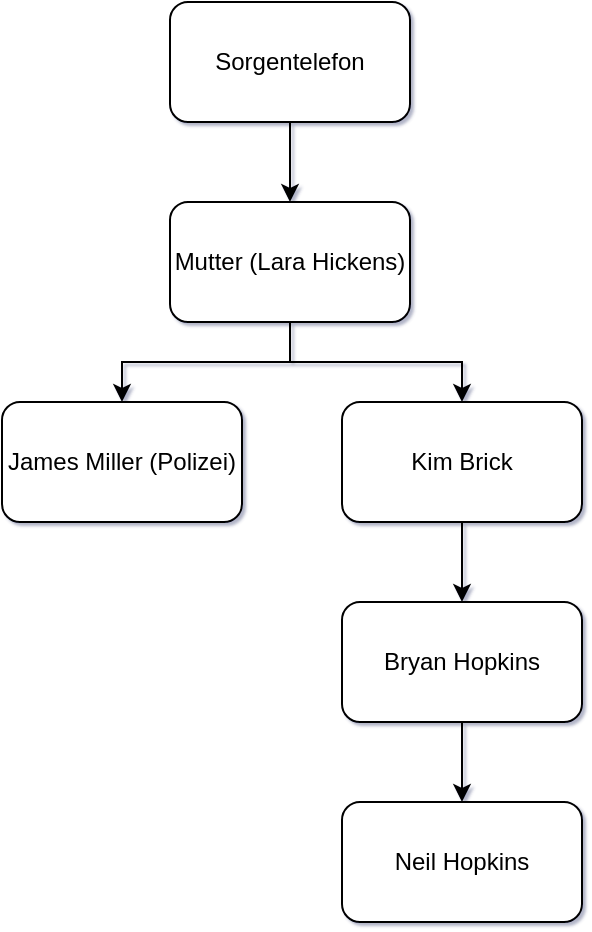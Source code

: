 <mxfile version="26.2.2">
  <diagram name="Seite-1" id="e8pxk-Sx8KkQyPLP6KwD">
    <mxGraphModel dx="1428" dy="841" grid="1" gridSize="10" guides="1" tooltips="1" connect="1" arrows="1" fold="1" page="1" pageScale="1" pageWidth="827" pageHeight="1169" math="0" shadow="1">
      <root>
        <mxCell id="0" />
        <mxCell id="1" parent="0" />
        <mxCell id="MVpUlsHbnZ6lfmsMkLoA-1" value="Sorgentelefon" style="rounded=1;whiteSpace=wrap;html=1;" parent="1" vertex="1">
          <mxGeometry x="354" y="20" width="120" height="60" as="geometry" />
        </mxCell>
        <mxCell id="MVpUlsHbnZ6lfmsMkLoA-3" value="Mutter (Lara Hickens)" style="rounded=1;whiteSpace=wrap;html=1;" parent="1" vertex="1">
          <mxGeometry x="354" y="120" width="120" height="60" as="geometry" />
        </mxCell>
        <mxCell id="MVpUlsHbnZ6lfmsMkLoA-7" value="" style="endArrow=classic;html=1;rounded=0;entryX=0.5;entryY=0;entryDx=0;entryDy=0;exitX=0.5;exitY=1;exitDx=0;exitDy=0;" parent="1" source="MVpUlsHbnZ6lfmsMkLoA-1" target="MVpUlsHbnZ6lfmsMkLoA-3" edge="1">
          <mxGeometry width="50" height="50" relative="1" as="geometry">
            <mxPoint x="380" y="120" as="sourcePoint" />
            <mxPoint x="430" y="70" as="targetPoint" />
          </mxGeometry>
        </mxCell>
        <mxCell id="MVpUlsHbnZ6lfmsMkLoA-8" value="" style="endArrow=classic;html=1;rounded=0;exitX=0.5;exitY=1;exitDx=0;exitDy=0;entryX=0.5;entryY=0;entryDx=0;entryDy=0;" parent="1" source="MVpUlsHbnZ6lfmsMkLoA-3" target="MVpUlsHbnZ6lfmsMkLoA-10" edge="1">
          <mxGeometry width="50" height="50" relative="1" as="geometry">
            <mxPoint x="380" y="290" as="sourcePoint" />
            <mxPoint x="330" y="220" as="targetPoint" />
            <Array as="points">
              <mxPoint x="414" y="200" />
              <mxPoint x="330" y="200" />
            </Array>
          </mxGeometry>
        </mxCell>
        <mxCell id="MVpUlsHbnZ6lfmsMkLoA-10" value="James Miller (Polizei)" style="rounded=1;whiteSpace=wrap;html=1;" parent="1" vertex="1">
          <mxGeometry x="270" y="220" width="120" height="60" as="geometry" />
        </mxCell>
        <mxCell id="OhZUVuU56-m4VcxkEXev-3" value="" style="edgeStyle=orthogonalEdgeStyle;rounded=0;orthogonalLoop=1;jettySize=auto;html=1;" edge="1" parent="1" source="MVpUlsHbnZ6lfmsMkLoA-12" target="OhZUVuU56-m4VcxkEXev-1">
          <mxGeometry relative="1" as="geometry" />
        </mxCell>
        <mxCell id="MVpUlsHbnZ6lfmsMkLoA-12" value="Kim Brick" style="rounded=1;whiteSpace=wrap;html=1;" parent="1" vertex="1">
          <mxGeometry x="440" y="220" width="120" height="60" as="geometry" />
        </mxCell>
        <mxCell id="MVpUlsHbnZ6lfmsMkLoA-13" value="" style="endArrow=classic;html=1;rounded=0;entryX=0.5;entryY=0;entryDx=0;entryDy=0;exitX=0.5;exitY=1;exitDx=0;exitDy=0;" parent="1" source="MVpUlsHbnZ6lfmsMkLoA-3" target="MVpUlsHbnZ6lfmsMkLoA-12" edge="1">
          <mxGeometry width="50" height="50" relative="1" as="geometry">
            <mxPoint x="450" y="310" as="sourcePoint" />
            <mxPoint x="500" y="260" as="targetPoint" />
            <Array as="points">
              <mxPoint x="414" y="200" />
              <mxPoint x="500" y="200" />
            </Array>
          </mxGeometry>
        </mxCell>
        <mxCell id="OhZUVuU56-m4VcxkEXev-5" value="" style="edgeStyle=orthogonalEdgeStyle;rounded=0;orthogonalLoop=1;jettySize=auto;html=1;" edge="1" parent="1" source="OhZUVuU56-m4VcxkEXev-1" target="OhZUVuU56-m4VcxkEXev-4">
          <mxGeometry relative="1" as="geometry" />
        </mxCell>
        <mxCell id="OhZUVuU56-m4VcxkEXev-1" value="Bryan Hopkins" style="rounded=1;whiteSpace=wrap;html=1;" vertex="1" parent="1">
          <mxGeometry x="440" y="320" width="120" height="60" as="geometry" />
        </mxCell>
        <mxCell id="OhZUVuU56-m4VcxkEXev-4" value="Neil Hopkins" style="whiteSpace=wrap;html=1;rounded=1;" vertex="1" parent="1">
          <mxGeometry x="440" y="420" width="120" height="60" as="geometry" />
        </mxCell>
      </root>
    </mxGraphModel>
  </diagram>
</mxfile>
